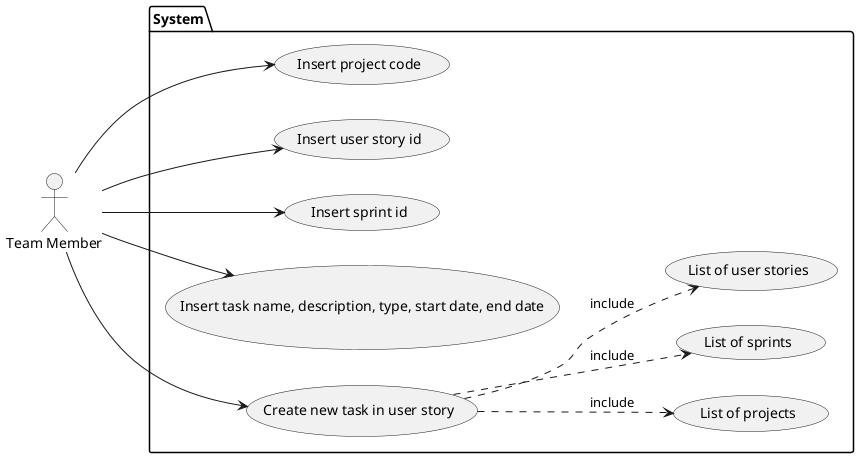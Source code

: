 @startuml
'https://plantuml.com/use-case-diagram

left to right direction
:Team Member: as User
package System{
    usecase "Insert project code" as US1
    usecase "Insert user story id" as US2
    usecase "Insert sprint id" as US3
    usecase "Insert task name, description, type, start date, end date" as US4
    usecase "Create new task in user story" as US5
    usecase "List of projects" as US6
    usecase "List of sprints" as US7
    usecase "List of user stories" as US8
}
User --> US1
User --> US2
User --> US3
User --> US4
User --> US5
US5 ..> US6 : include
US5 ..> US7 : include
US5 ..> US8 : include



@enduml